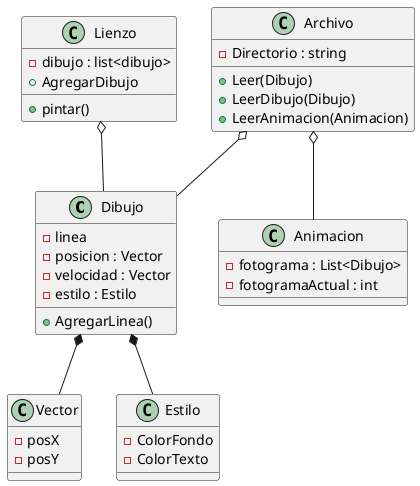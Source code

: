 @startuml Pintor

class Dibujo{
    -linea
    -posicion : Vector
    -velocidad : Vector
    -estilo : Estilo
    +AgregarLinea()
}
class Vector{
    -posX
    -posY
}
class Archivo{
    -Directorio : string
    +Leer(Dibujo)
    +LeerDibujo(Dibujo)
    +LeerAnimacion(Animacion)
}
class Estilo{
    -ColorFondo
    -ColorTexto
}

class Animacion{
    -fotograma : List<Dibujo>
    -fotogramaActual : int
}
class Lienzo{
    -dibujo : list<dibujo>
    +pintar()
    +AgregarDibujo
}

Dibujo *-- Vector
Archivo o-- Dibujo
Dibujo *-- Estilo
Archivo o-- Animacion
Lienzo o-- Dibujo


@enduml